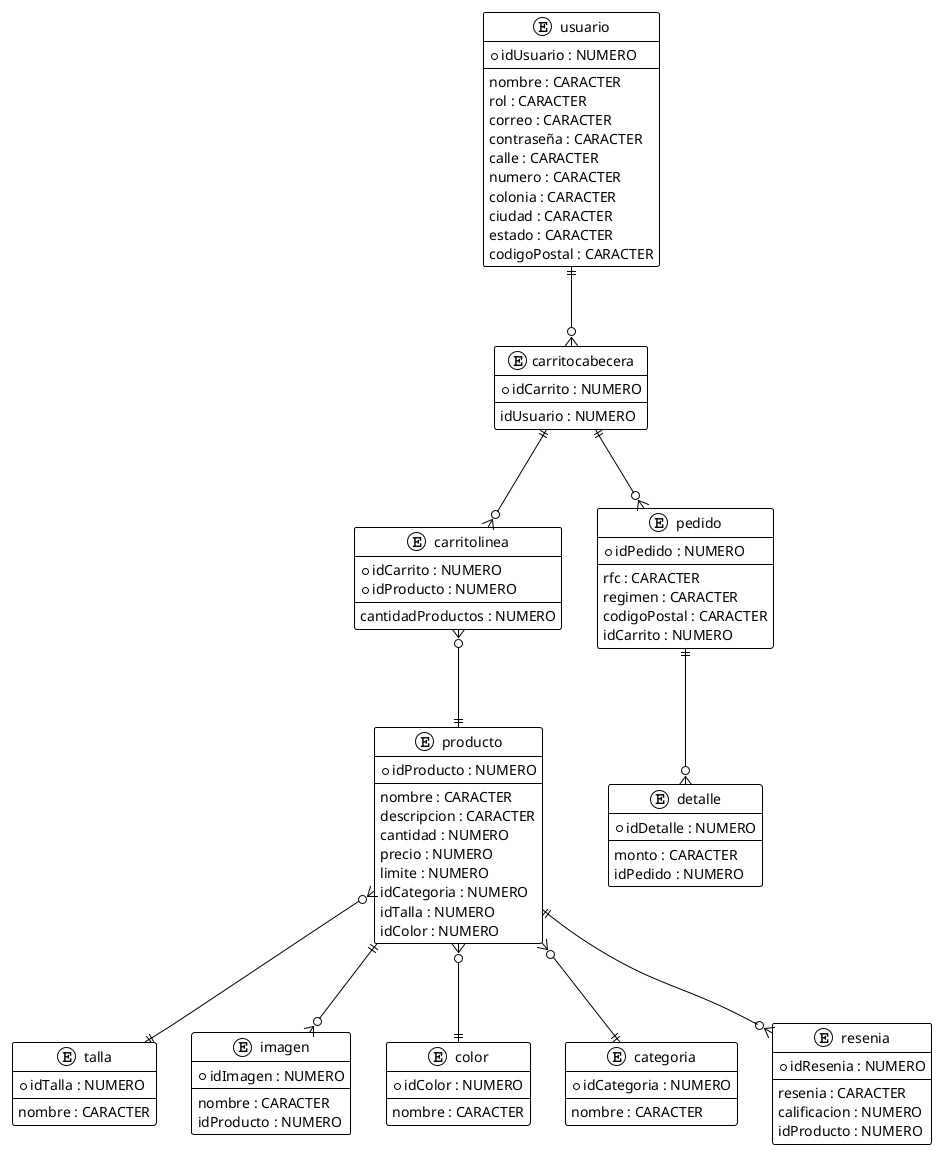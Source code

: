 @startuml entity-relationship-diagram
!theme plain

entity usuario {
  * idUsuario : NUMERO
  --
  nombre : CARACTER
  rol : CARACTER
  correo : CARACTER
  contraseña : CARACTER
  calle : CARACTER
  numero : CARACTER
  colonia : CARACTER
  ciudad : CARACTER
  estado : CARACTER
  codigoPostal : CARACTER
}

entity carritocabecera {
  * idCarrito : NUMERO
  --
  idUsuario : NUMERO
}

entity carritolinea {
  * idCarrito : NUMERO
  * idProducto : NUMERO
  --
  cantidadProductos : NUMERO
}

entity producto {
  * idProducto : NUMERO
  --
  nombre : CARACTER
  descripcion : CARACTER
  cantidad : NUMERO
  precio : NUMERO
  limite : NUMERO
  idCategoria : NUMERO
  idTalla : NUMERO
  idColor : NUMERO
}

entity talla {
  * idTalla : NUMERO
  --
  nombre : CARACTER
}

entity imagen {
  * idImagen : NUMERO
  --
  nombre : CARACTER
  idProducto : NUMERO
}

entity color {
  * idColor : NUMERO
  --
  nombre : CARACTER
}

entity categoria {
  * idCategoria : NUMERO
  --
  nombre : CARACTER
}

entity pedido {
  * idPedido : NUMERO
  --
  rfc : CARACTER
  regimen : CARACTER
  codigoPostal : CARACTER
  idCarrito : NUMERO
}

entity detalle {
  * idDetalle : NUMERO
  --
  monto : CARACTER
  idPedido : NUMERO
}

entity resenia {
  * idResenia : NUMERO
  --
  resenia : CARACTER
  calificacion : NUMERO
  idProducto : NUMERO
}

' Relaciones
usuario ||--o{ carritocabecera : ""
carritocabecera ||--o{ carritolinea : ""
carritocabecera ||--o{ pedido : ""
carritolinea }o--|| producto : ""
producto }o--|| talla : ""
producto }o--|| color : ""
producto }o--|| categoria : ""
producto ||--o{ imagen : ""
pedido ||--o{ detalle : ""
producto ||--o{ resenia : ""

@enduml